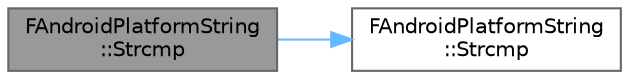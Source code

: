 digraph "FAndroidPlatformString::Strcmp"
{
 // INTERACTIVE_SVG=YES
 // LATEX_PDF_SIZE
  bgcolor="transparent";
  edge [fontname=Helvetica,fontsize=10,labelfontname=Helvetica,labelfontsize=10];
  node [fontname=Helvetica,fontsize=10,shape=box,height=0.2,width=0.4];
  rankdir="LR";
  Node1 [id="Node000001",label="FAndroidPlatformString\l::Strcmp",height=0.2,width=0.4,color="gray40", fillcolor="grey60", style="filled", fontcolor="black",tooltip=" "];
  Node1 -> Node2 [id="edge1_Node000001_Node000002",color="steelblue1",style="solid",tooltip=" "];
  Node2 [id="Node000002",label="FAndroidPlatformString\l::Strcmp",height=0.2,width=0.4,color="grey40", fillcolor="white", style="filled",URL="$d5/d69/structFAndroidPlatformString.html#a0c3ab6cf3eef5ec4dd9599d21af25724",tooltip=" "];
}

